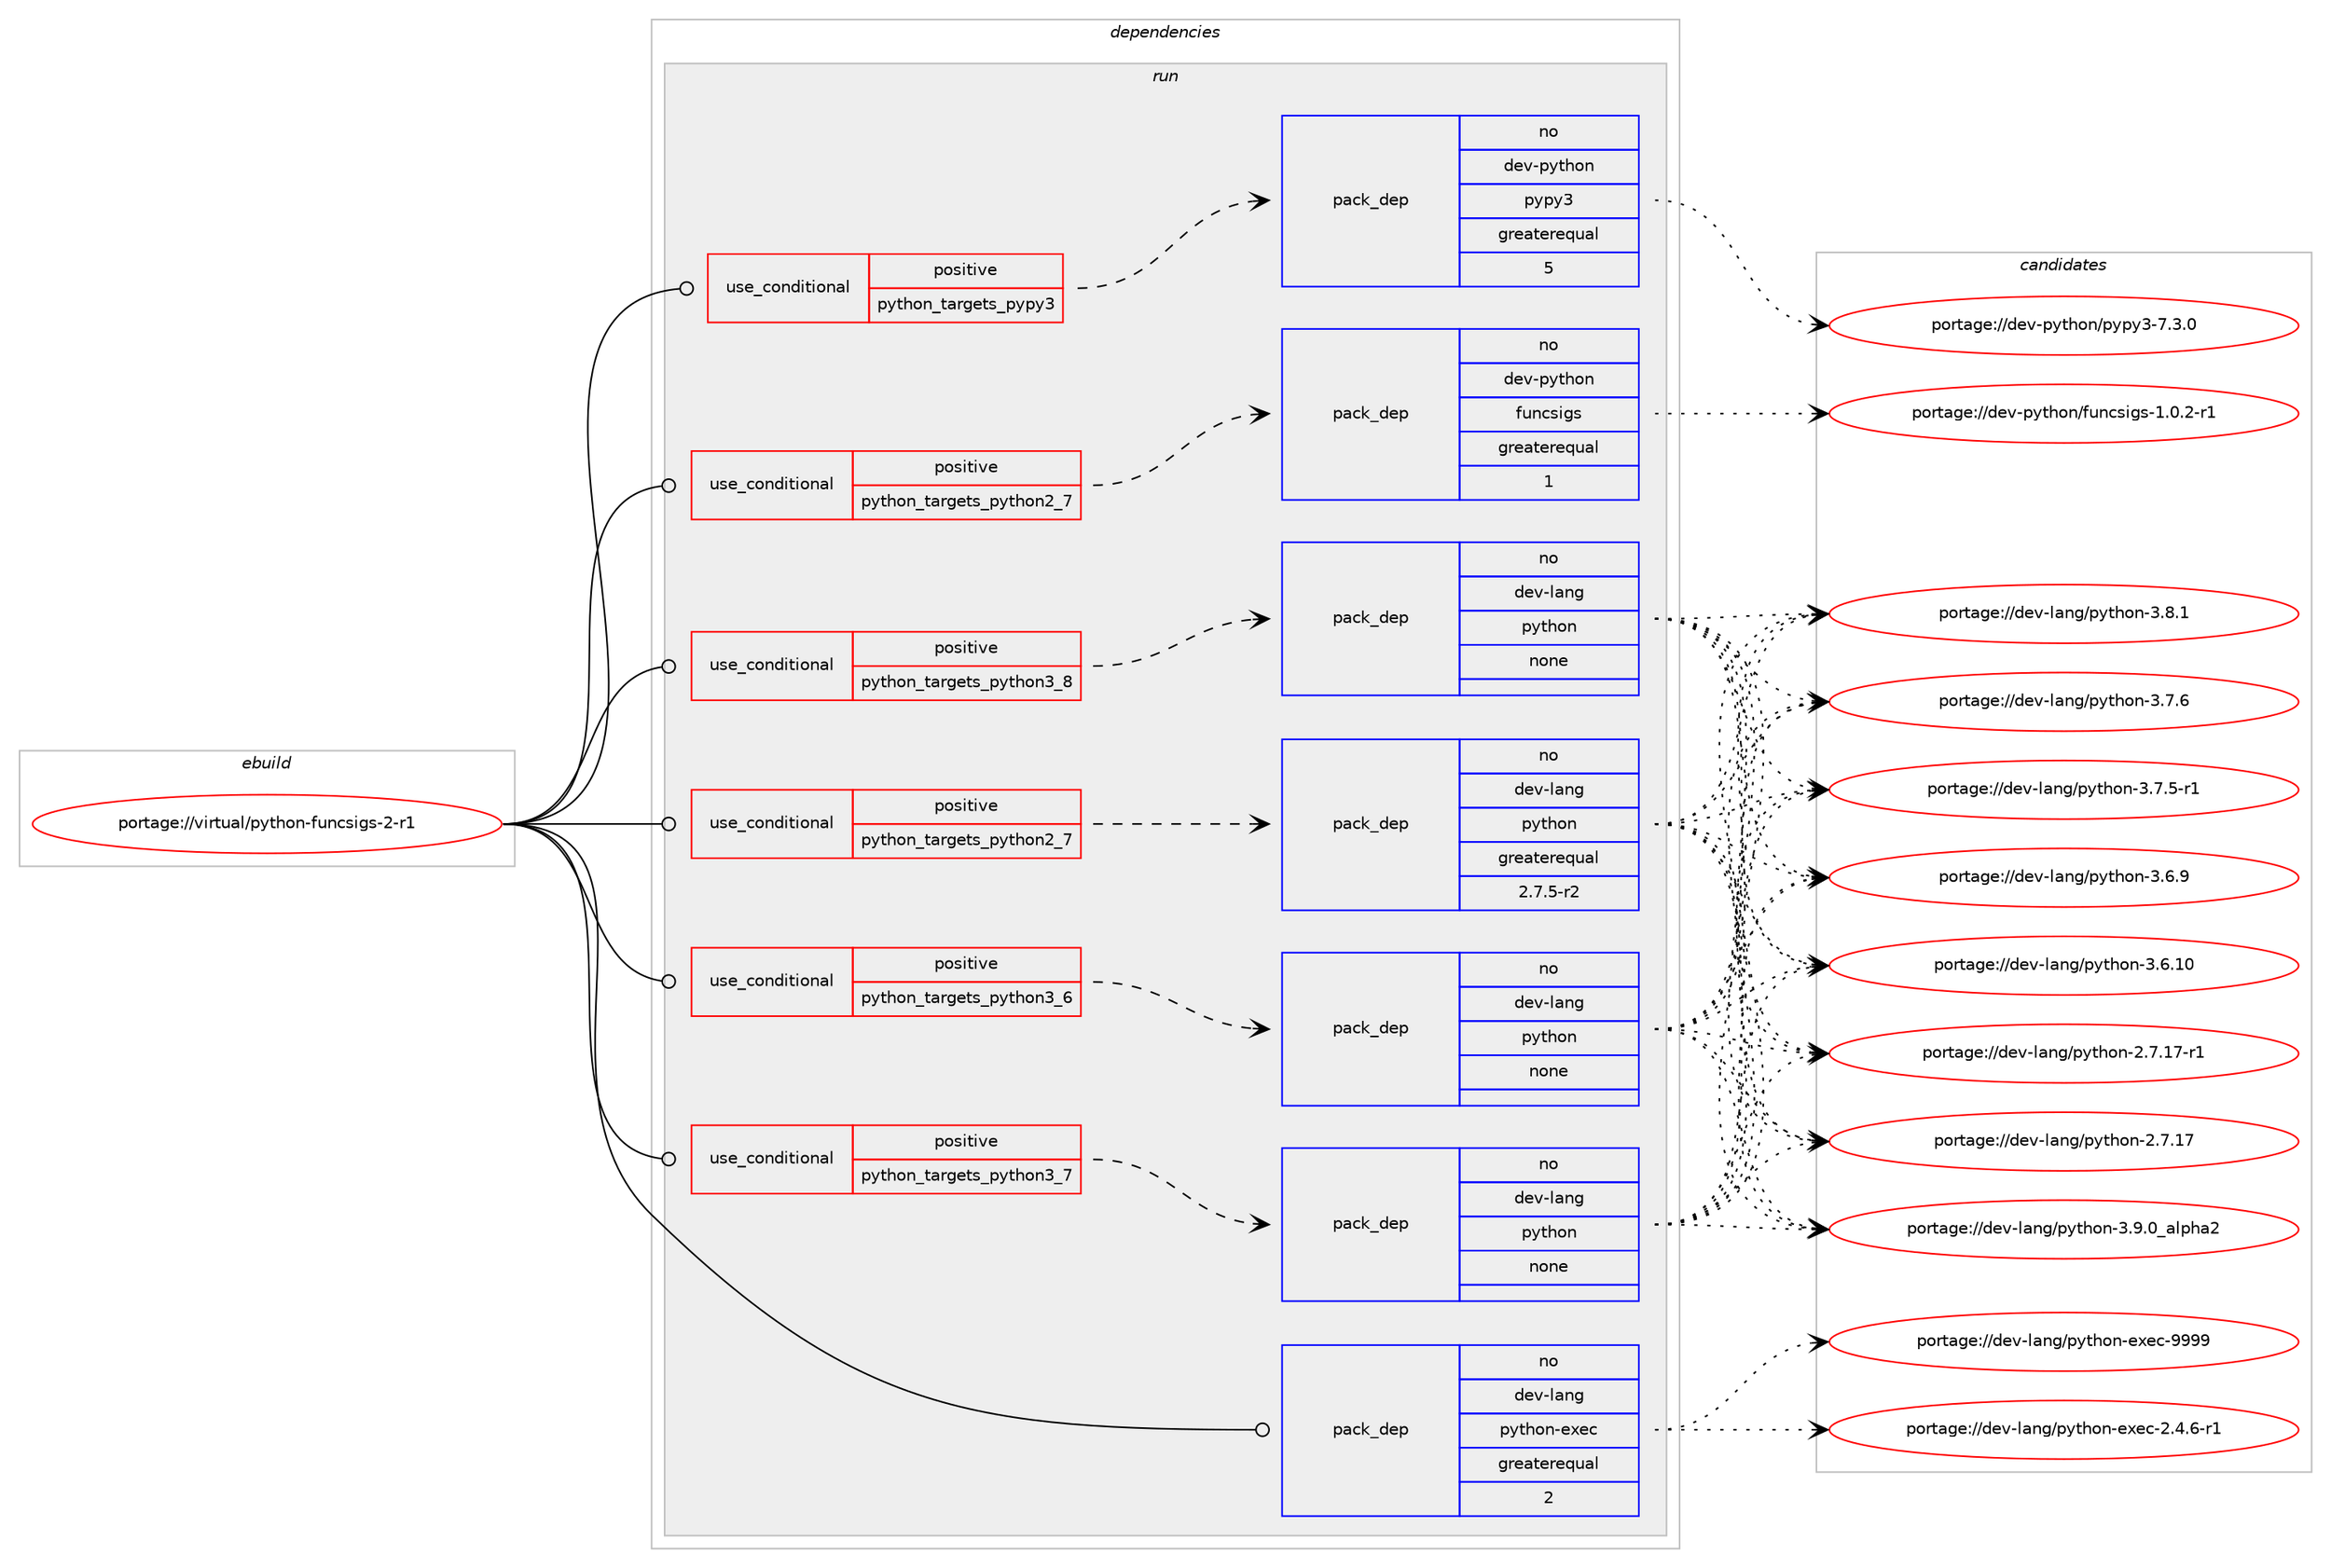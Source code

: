 digraph prolog {

# *************
# Graph options
# *************

newrank=true;
concentrate=true;
compound=true;
graph [rankdir=LR,fontname=Helvetica,fontsize=10,ranksep=1.5];#, ranksep=2.5, nodesep=0.2];
edge  [arrowhead=vee];
node  [fontname=Helvetica,fontsize=10];

# **********
# The ebuild
# **********

subgraph cluster_leftcol {
color=gray;
rank=same;
label=<<i>ebuild</i>>;
id [label="portage://virtual/python-funcsigs-2-r1", color=red, width=4, href="../virtual/python-funcsigs-2-r1.svg"];
}

# ****************
# The dependencies
# ****************

subgraph cluster_midcol {
color=gray;
label=<<i>dependencies</i>>;
subgraph cluster_compile {
fillcolor="#eeeeee";
style=filled;
label=<<i>compile</i>>;
}
subgraph cluster_compileandrun {
fillcolor="#eeeeee";
style=filled;
label=<<i>compile and run</i>>;
}
subgraph cluster_run {
fillcolor="#eeeeee";
style=filled;
label=<<i>run</i>>;
subgraph cond6111 {
dependency34129 [label=<<TABLE BORDER="0" CELLBORDER="1" CELLSPACING="0" CELLPADDING="4"><TR><TD ROWSPAN="3" CELLPADDING="10">use_conditional</TD></TR><TR><TD>positive</TD></TR><TR><TD>python_targets_pypy3</TD></TR></TABLE>>, shape=none, color=red];
subgraph pack27355 {
dependency34130 [label=<<TABLE BORDER="0" CELLBORDER="1" CELLSPACING="0" CELLPADDING="4" WIDTH="220"><TR><TD ROWSPAN="6" CELLPADDING="30">pack_dep</TD></TR><TR><TD WIDTH="110">no</TD></TR><TR><TD>dev-python</TD></TR><TR><TD>pypy3</TD></TR><TR><TD>greaterequal</TD></TR><TR><TD>5</TD></TR></TABLE>>, shape=none, color=blue];
}
dependency34129:e -> dependency34130:w [weight=20,style="dashed",arrowhead="vee"];
}
id:e -> dependency34129:w [weight=20,style="solid",arrowhead="odot"];
subgraph cond6112 {
dependency34131 [label=<<TABLE BORDER="0" CELLBORDER="1" CELLSPACING="0" CELLPADDING="4"><TR><TD ROWSPAN="3" CELLPADDING="10">use_conditional</TD></TR><TR><TD>positive</TD></TR><TR><TD>python_targets_python2_7</TD></TR></TABLE>>, shape=none, color=red];
subgraph pack27356 {
dependency34132 [label=<<TABLE BORDER="0" CELLBORDER="1" CELLSPACING="0" CELLPADDING="4" WIDTH="220"><TR><TD ROWSPAN="6" CELLPADDING="30">pack_dep</TD></TR><TR><TD WIDTH="110">no</TD></TR><TR><TD>dev-lang</TD></TR><TR><TD>python</TD></TR><TR><TD>greaterequal</TD></TR><TR><TD>2.7.5-r2</TD></TR></TABLE>>, shape=none, color=blue];
}
dependency34131:e -> dependency34132:w [weight=20,style="dashed",arrowhead="vee"];
}
id:e -> dependency34131:w [weight=20,style="solid",arrowhead="odot"];
subgraph cond6113 {
dependency34133 [label=<<TABLE BORDER="0" CELLBORDER="1" CELLSPACING="0" CELLPADDING="4"><TR><TD ROWSPAN="3" CELLPADDING="10">use_conditional</TD></TR><TR><TD>positive</TD></TR><TR><TD>python_targets_python2_7</TD></TR></TABLE>>, shape=none, color=red];
subgraph pack27357 {
dependency34134 [label=<<TABLE BORDER="0" CELLBORDER="1" CELLSPACING="0" CELLPADDING="4" WIDTH="220"><TR><TD ROWSPAN="6" CELLPADDING="30">pack_dep</TD></TR><TR><TD WIDTH="110">no</TD></TR><TR><TD>dev-python</TD></TR><TR><TD>funcsigs</TD></TR><TR><TD>greaterequal</TD></TR><TR><TD>1</TD></TR></TABLE>>, shape=none, color=blue];
}
dependency34133:e -> dependency34134:w [weight=20,style="dashed",arrowhead="vee"];
}
id:e -> dependency34133:w [weight=20,style="solid",arrowhead="odot"];
subgraph cond6114 {
dependency34135 [label=<<TABLE BORDER="0" CELLBORDER="1" CELLSPACING="0" CELLPADDING="4"><TR><TD ROWSPAN="3" CELLPADDING="10">use_conditional</TD></TR><TR><TD>positive</TD></TR><TR><TD>python_targets_python3_6</TD></TR></TABLE>>, shape=none, color=red];
subgraph pack27358 {
dependency34136 [label=<<TABLE BORDER="0" CELLBORDER="1" CELLSPACING="0" CELLPADDING="4" WIDTH="220"><TR><TD ROWSPAN="6" CELLPADDING="30">pack_dep</TD></TR><TR><TD WIDTH="110">no</TD></TR><TR><TD>dev-lang</TD></TR><TR><TD>python</TD></TR><TR><TD>none</TD></TR><TR><TD></TD></TR></TABLE>>, shape=none, color=blue];
}
dependency34135:e -> dependency34136:w [weight=20,style="dashed",arrowhead="vee"];
}
id:e -> dependency34135:w [weight=20,style="solid",arrowhead="odot"];
subgraph cond6115 {
dependency34137 [label=<<TABLE BORDER="0" CELLBORDER="1" CELLSPACING="0" CELLPADDING="4"><TR><TD ROWSPAN="3" CELLPADDING="10">use_conditional</TD></TR><TR><TD>positive</TD></TR><TR><TD>python_targets_python3_7</TD></TR></TABLE>>, shape=none, color=red];
subgraph pack27359 {
dependency34138 [label=<<TABLE BORDER="0" CELLBORDER="1" CELLSPACING="0" CELLPADDING="4" WIDTH="220"><TR><TD ROWSPAN="6" CELLPADDING="30">pack_dep</TD></TR><TR><TD WIDTH="110">no</TD></TR><TR><TD>dev-lang</TD></TR><TR><TD>python</TD></TR><TR><TD>none</TD></TR><TR><TD></TD></TR></TABLE>>, shape=none, color=blue];
}
dependency34137:e -> dependency34138:w [weight=20,style="dashed",arrowhead="vee"];
}
id:e -> dependency34137:w [weight=20,style="solid",arrowhead="odot"];
subgraph cond6116 {
dependency34139 [label=<<TABLE BORDER="0" CELLBORDER="1" CELLSPACING="0" CELLPADDING="4"><TR><TD ROWSPAN="3" CELLPADDING="10">use_conditional</TD></TR><TR><TD>positive</TD></TR><TR><TD>python_targets_python3_8</TD></TR></TABLE>>, shape=none, color=red];
subgraph pack27360 {
dependency34140 [label=<<TABLE BORDER="0" CELLBORDER="1" CELLSPACING="0" CELLPADDING="4" WIDTH="220"><TR><TD ROWSPAN="6" CELLPADDING="30">pack_dep</TD></TR><TR><TD WIDTH="110">no</TD></TR><TR><TD>dev-lang</TD></TR><TR><TD>python</TD></TR><TR><TD>none</TD></TR><TR><TD></TD></TR></TABLE>>, shape=none, color=blue];
}
dependency34139:e -> dependency34140:w [weight=20,style="dashed",arrowhead="vee"];
}
id:e -> dependency34139:w [weight=20,style="solid",arrowhead="odot"];
subgraph pack27361 {
dependency34141 [label=<<TABLE BORDER="0" CELLBORDER="1" CELLSPACING="0" CELLPADDING="4" WIDTH="220"><TR><TD ROWSPAN="6" CELLPADDING="30">pack_dep</TD></TR><TR><TD WIDTH="110">no</TD></TR><TR><TD>dev-lang</TD></TR><TR><TD>python-exec</TD></TR><TR><TD>greaterequal</TD></TR><TR><TD>2</TD></TR></TABLE>>, shape=none, color=blue];
}
id:e -> dependency34141:w [weight=20,style="solid",arrowhead="odot"];
}
}

# **************
# The candidates
# **************

subgraph cluster_choices {
rank=same;
color=gray;
label=<<i>candidates</i>>;

subgraph choice27355 {
color=black;
nodesep=1;
choice100101118451121211161041111104711212111212151455546514648 [label="portage://dev-python/pypy3-7.3.0", color=red, width=4,href="../dev-python/pypy3-7.3.0.svg"];
dependency34130:e -> choice100101118451121211161041111104711212111212151455546514648:w [style=dotted,weight="100"];
}
subgraph choice27356 {
color=black;
nodesep=1;
choice10010111845108971101034711212111610411111045514657464895971081121049750 [label="portage://dev-lang/python-3.9.0_alpha2", color=red, width=4,href="../dev-lang/python-3.9.0_alpha2.svg"];
choice100101118451089711010347112121116104111110455146564649 [label="portage://dev-lang/python-3.8.1", color=red, width=4,href="../dev-lang/python-3.8.1.svg"];
choice100101118451089711010347112121116104111110455146554654 [label="portage://dev-lang/python-3.7.6", color=red, width=4,href="../dev-lang/python-3.7.6.svg"];
choice1001011184510897110103471121211161041111104551465546534511449 [label="portage://dev-lang/python-3.7.5-r1", color=red, width=4,href="../dev-lang/python-3.7.5-r1.svg"];
choice100101118451089711010347112121116104111110455146544657 [label="portage://dev-lang/python-3.6.9", color=red, width=4,href="../dev-lang/python-3.6.9.svg"];
choice10010111845108971101034711212111610411111045514654464948 [label="portage://dev-lang/python-3.6.10", color=red, width=4,href="../dev-lang/python-3.6.10.svg"];
choice100101118451089711010347112121116104111110455046554649554511449 [label="portage://dev-lang/python-2.7.17-r1", color=red, width=4,href="../dev-lang/python-2.7.17-r1.svg"];
choice10010111845108971101034711212111610411111045504655464955 [label="portage://dev-lang/python-2.7.17", color=red, width=4,href="../dev-lang/python-2.7.17.svg"];
dependency34132:e -> choice10010111845108971101034711212111610411111045514657464895971081121049750:w [style=dotted,weight="100"];
dependency34132:e -> choice100101118451089711010347112121116104111110455146564649:w [style=dotted,weight="100"];
dependency34132:e -> choice100101118451089711010347112121116104111110455146554654:w [style=dotted,weight="100"];
dependency34132:e -> choice1001011184510897110103471121211161041111104551465546534511449:w [style=dotted,weight="100"];
dependency34132:e -> choice100101118451089711010347112121116104111110455146544657:w [style=dotted,weight="100"];
dependency34132:e -> choice10010111845108971101034711212111610411111045514654464948:w [style=dotted,weight="100"];
dependency34132:e -> choice100101118451089711010347112121116104111110455046554649554511449:w [style=dotted,weight="100"];
dependency34132:e -> choice10010111845108971101034711212111610411111045504655464955:w [style=dotted,weight="100"];
}
subgraph choice27357 {
color=black;
nodesep=1;
choice1001011184511212111610411111047102117110991151051031154549464846504511449 [label="portage://dev-python/funcsigs-1.0.2-r1", color=red, width=4,href="../dev-python/funcsigs-1.0.2-r1.svg"];
dependency34134:e -> choice1001011184511212111610411111047102117110991151051031154549464846504511449:w [style=dotted,weight="100"];
}
subgraph choice27358 {
color=black;
nodesep=1;
choice10010111845108971101034711212111610411111045514657464895971081121049750 [label="portage://dev-lang/python-3.9.0_alpha2", color=red, width=4,href="../dev-lang/python-3.9.0_alpha2.svg"];
choice100101118451089711010347112121116104111110455146564649 [label="portage://dev-lang/python-3.8.1", color=red, width=4,href="../dev-lang/python-3.8.1.svg"];
choice100101118451089711010347112121116104111110455146554654 [label="portage://dev-lang/python-3.7.6", color=red, width=4,href="../dev-lang/python-3.7.6.svg"];
choice1001011184510897110103471121211161041111104551465546534511449 [label="portage://dev-lang/python-3.7.5-r1", color=red, width=4,href="../dev-lang/python-3.7.5-r1.svg"];
choice100101118451089711010347112121116104111110455146544657 [label="portage://dev-lang/python-3.6.9", color=red, width=4,href="../dev-lang/python-3.6.9.svg"];
choice10010111845108971101034711212111610411111045514654464948 [label="portage://dev-lang/python-3.6.10", color=red, width=4,href="../dev-lang/python-3.6.10.svg"];
choice100101118451089711010347112121116104111110455046554649554511449 [label="portage://dev-lang/python-2.7.17-r1", color=red, width=4,href="../dev-lang/python-2.7.17-r1.svg"];
choice10010111845108971101034711212111610411111045504655464955 [label="portage://dev-lang/python-2.7.17", color=red, width=4,href="../dev-lang/python-2.7.17.svg"];
dependency34136:e -> choice10010111845108971101034711212111610411111045514657464895971081121049750:w [style=dotted,weight="100"];
dependency34136:e -> choice100101118451089711010347112121116104111110455146564649:w [style=dotted,weight="100"];
dependency34136:e -> choice100101118451089711010347112121116104111110455146554654:w [style=dotted,weight="100"];
dependency34136:e -> choice1001011184510897110103471121211161041111104551465546534511449:w [style=dotted,weight="100"];
dependency34136:e -> choice100101118451089711010347112121116104111110455146544657:w [style=dotted,weight="100"];
dependency34136:e -> choice10010111845108971101034711212111610411111045514654464948:w [style=dotted,weight="100"];
dependency34136:e -> choice100101118451089711010347112121116104111110455046554649554511449:w [style=dotted,weight="100"];
dependency34136:e -> choice10010111845108971101034711212111610411111045504655464955:w [style=dotted,weight="100"];
}
subgraph choice27359 {
color=black;
nodesep=1;
choice10010111845108971101034711212111610411111045514657464895971081121049750 [label="portage://dev-lang/python-3.9.0_alpha2", color=red, width=4,href="../dev-lang/python-3.9.0_alpha2.svg"];
choice100101118451089711010347112121116104111110455146564649 [label="portage://dev-lang/python-3.8.1", color=red, width=4,href="../dev-lang/python-3.8.1.svg"];
choice100101118451089711010347112121116104111110455146554654 [label="portage://dev-lang/python-3.7.6", color=red, width=4,href="../dev-lang/python-3.7.6.svg"];
choice1001011184510897110103471121211161041111104551465546534511449 [label="portage://dev-lang/python-3.7.5-r1", color=red, width=4,href="../dev-lang/python-3.7.5-r1.svg"];
choice100101118451089711010347112121116104111110455146544657 [label="portage://dev-lang/python-3.6.9", color=red, width=4,href="../dev-lang/python-3.6.9.svg"];
choice10010111845108971101034711212111610411111045514654464948 [label="portage://dev-lang/python-3.6.10", color=red, width=4,href="../dev-lang/python-3.6.10.svg"];
choice100101118451089711010347112121116104111110455046554649554511449 [label="portage://dev-lang/python-2.7.17-r1", color=red, width=4,href="../dev-lang/python-2.7.17-r1.svg"];
choice10010111845108971101034711212111610411111045504655464955 [label="portage://dev-lang/python-2.7.17", color=red, width=4,href="../dev-lang/python-2.7.17.svg"];
dependency34138:e -> choice10010111845108971101034711212111610411111045514657464895971081121049750:w [style=dotted,weight="100"];
dependency34138:e -> choice100101118451089711010347112121116104111110455146564649:w [style=dotted,weight="100"];
dependency34138:e -> choice100101118451089711010347112121116104111110455146554654:w [style=dotted,weight="100"];
dependency34138:e -> choice1001011184510897110103471121211161041111104551465546534511449:w [style=dotted,weight="100"];
dependency34138:e -> choice100101118451089711010347112121116104111110455146544657:w [style=dotted,weight="100"];
dependency34138:e -> choice10010111845108971101034711212111610411111045514654464948:w [style=dotted,weight="100"];
dependency34138:e -> choice100101118451089711010347112121116104111110455046554649554511449:w [style=dotted,weight="100"];
dependency34138:e -> choice10010111845108971101034711212111610411111045504655464955:w [style=dotted,weight="100"];
}
subgraph choice27360 {
color=black;
nodesep=1;
choice10010111845108971101034711212111610411111045514657464895971081121049750 [label="portage://dev-lang/python-3.9.0_alpha2", color=red, width=4,href="../dev-lang/python-3.9.0_alpha2.svg"];
choice100101118451089711010347112121116104111110455146564649 [label="portage://dev-lang/python-3.8.1", color=red, width=4,href="../dev-lang/python-3.8.1.svg"];
choice100101118451089711010347112121116104111110455146554654 [label="portage://dev-lang/python-3.7.6", color=red, width=4,href="../dev-lang/python-3.7.6.svg"];
choice1001011184510897110103471121211161041111104551465546534511449 [label="portage://dev-lang/python-3.7.5-r1", color=red, width=4,href="../dev-lang/python-3.7.5-r1.svg"];
choice100101118451089711010347112121116104111110455146544657 [label="portage://dev-lang/python-3.6.9", color=red, width=4,href="../dev-lang/python-3.6.9.svg"];
choice10010111845108971101034711212111610411111045514654464948 [label="portage://dev-lang/python-3.6.10", color=red, width=4,href="../dev-lang/python-3.6.10.svg"];
choice100101118451089711010347112121116104111110455046554649554511449 [label="portage://dev-lang/python-2.7.17-r1", color=red, width=4,href="../dev-lang/python-2.7.17-r1.svg"];
choice10010111845108971101034711212111610411111045504655464955 [label="portage://dev-lang/python-2.7.17", color=red, width=4,href="../dev-lang/python-2.7.17.svg"];
dependency34140:e -> choice10010111845108971101034711212111610411111045514657464895971081121049750:w [style=dotted,weight="100"];
dependency34140:e -> choice100101118451089711010347112121116104111110455146564649:w [style=dotted,weight="100"];
dependency34140:e -> choice100101118451089711010347112121116104111110455146554654:w [style=dotted,weight="100"];
dependency34140:e -> choice1001011184510897110103471121211161041111104551465546534511449:w [style=dotted,weight="100"];
dependency34140:e -> choice100101118451089711010347112121116104111110455146544657:w [style=dotted,weight="100"];
dependency34140:e -> choice10010111845108971101034711212111610411111045514654464948:w [style=dotted,weight="100"];
dependency34140:e -> choice100101118451089711010347112121116104111110455046554649554511449:w [style=dotted,weight="100"];
dependency34140:e -> choice10010111845108971101034711212111610411111045504655464955:w [style=dotted,weight="100"];
}
subgraph choice27361 {
color=black;
nodesep=1;
choice10010111845108971101034711212111610411111045101120101994557575757 [label="portage://dev-lang/python-exec-9999", color=red, width=4,href="../dev-lang/python-exec-9999.svg"];
choice10010111845108971101034711212111610411111045101120101994550465246544511449 [label="portage://dev-lang/python-exec-2.4.6-r1", color=red, width=4,href="../dev-lang/python-exec-2.4.6-r1.svg"];
dependency34141:e -> choice10010111845108971101034711212111610411111045101120101994557575757:w [style=dotted,weight="100"];
dependency34141:e -> choice10010111845108971101034711212111610411111045101120101994550465246544511449:w [style=dotted,weight="100"];
}
}

}
